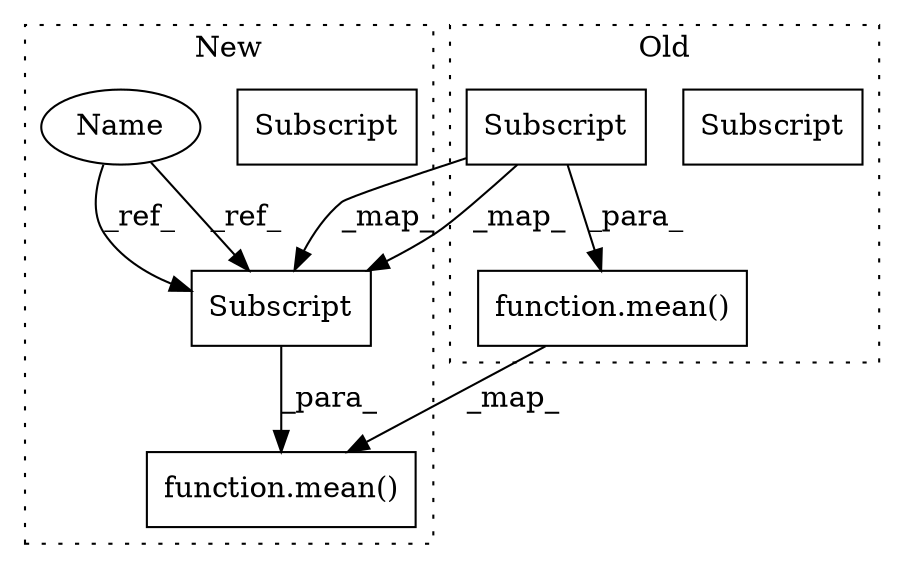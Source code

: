 digraph G {
subgraph cluster0 {
1 [label="function.mean()" a="75" s="1020,1043" l="5,1" shape="box"];
3 [label="Subscript" a="63" s="1025,0" l="18,0" shape="box"];
7 [label="Subscript" a="63" s="1025,0" l="18,0" shape="box"];
label = "Old";
style="dotted";
}
subgraph cluster1 {
2 [label="function.mean()" a="75" s="764,787" l="5,1" shape="box"];
4 [label="Subscript" a="63" s="769,0" l="18,0" shape="box"];
5 [label="Name" a="87" s="594" l="10" shape="ellipse"];
6 [label="Subscript" a="63" s="769,0" l="18,0" shape="box"];
label = "New";
style="dotted";
}
1 -> 2 [label="_map_"];
5 -> 6 [label="_ref_"];
5 -> 6 [label="_ref_"];
6 -> 2 [label="_para_"];
7 -> 1 [label="_para_"];
7 -> 6 [label="_map_"];
7 -> 6 [label="_map_"];
}